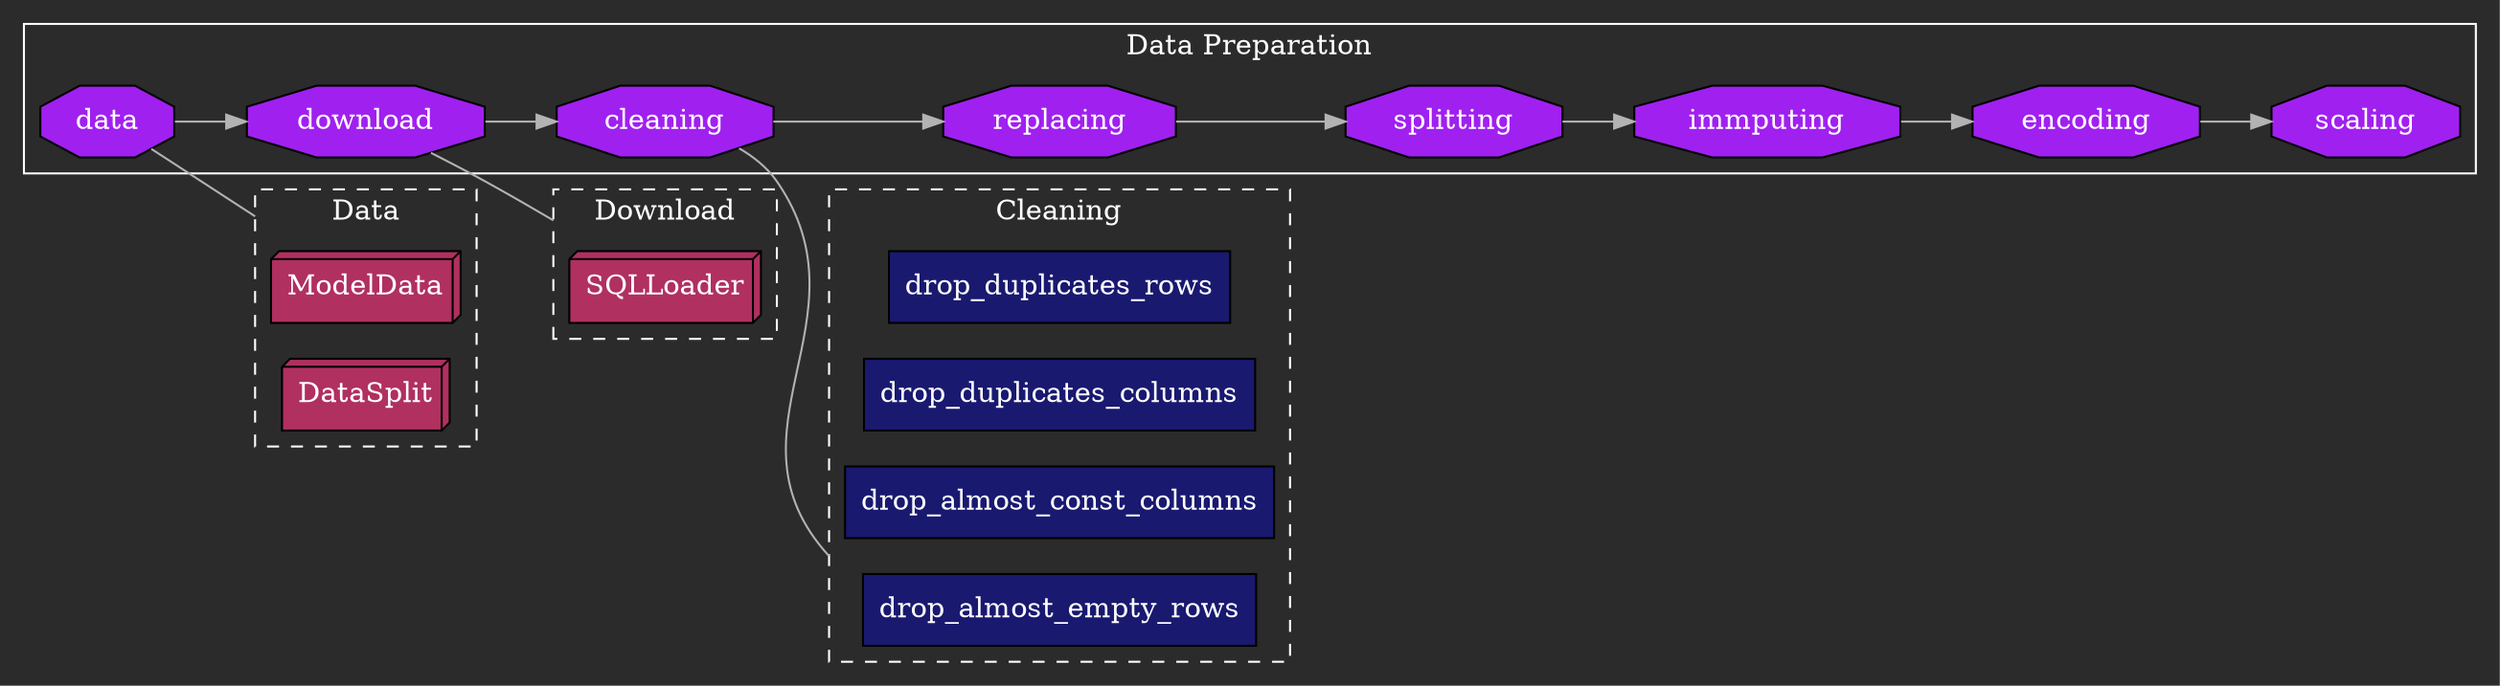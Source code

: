 digraph G {
    rankdir=LR;
    compound=true;
    bgcolor=gray17
    node[shape=record, style=filled, fillcolor=black, fontcolor=white]
    edge[color=gray70]
    graph[color=white fontcolor=white, style=dashed]

    subgraph Steps{
        node[shape=octagon, fillcolor=purple]
        data
        download
        cleaning
        replacing
        splitting
        immputing
        encoding
        scaling
    }

    subgraph Classes{
        node[shape=box3d, fillcolor=maroon]
        ModelData
        DataSplit
        SQLLoader
    }

    subgraph Functions{
        node[shape=box, fillcolor=midnightblue]
        drop_duplicates_rows
        drop_duplicates_columns
        drop_almost_const_columns
        drop_almost_empty_rows
    }

    subgraph cluster_data_preparation{
        graph[label="Data Preparation", style=solid]
        data -> download -> cleaning -> replacing -> splitting -> immputing -> encoding -> scaling
    }

    subgraph cluster_data{
        graph[label="Data"]
        data -> ModelData [lhead=cluster_data, arrowhead=none]
        DataSplit
    }

    subgraph cluster_download{
        graph[label="Download"]
        download -> SQLLoader [lhead=cluster_download, arrowhead=none]
    }

    subgraph cluster_cleaning{
        graph[label="Cleaning"]
        cleaning -> drop_almost_empty_rows [lhead=cluster_cleaning, arrowhead=none]
        drop_duplicates_rows
        drop_duplicates_columns
        drop_almost_const_columns
        drop_almost_empty_rows
    }
}
